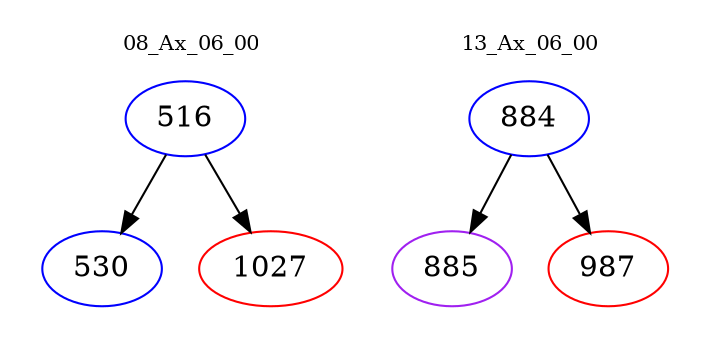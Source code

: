 digraph{
subgraph cluster_0 {
color = white
label = "08_Ax_06_00";
fontsize=10;
T0_516 [label="516", color="blue"]
T0_516 -> T0_530 [color="black"]
T0_530 [label="530", color="blue"]
T0_516 -> T0_1027 [color="black"]
T0_1027 [label="1027", color="red"]
}
subgraph cluster_1 {
color = white
label = "13_Ax_06_00";
fontsize=10;
T1_884 [label="884", color="blue"]
T1_884 -> T1_885 [color="black"]
T1_885 [label="885", color="purple"]
T1_884 -> T1_987 [color="black"]
T1_987 [label="987", color="red"]
}
}
